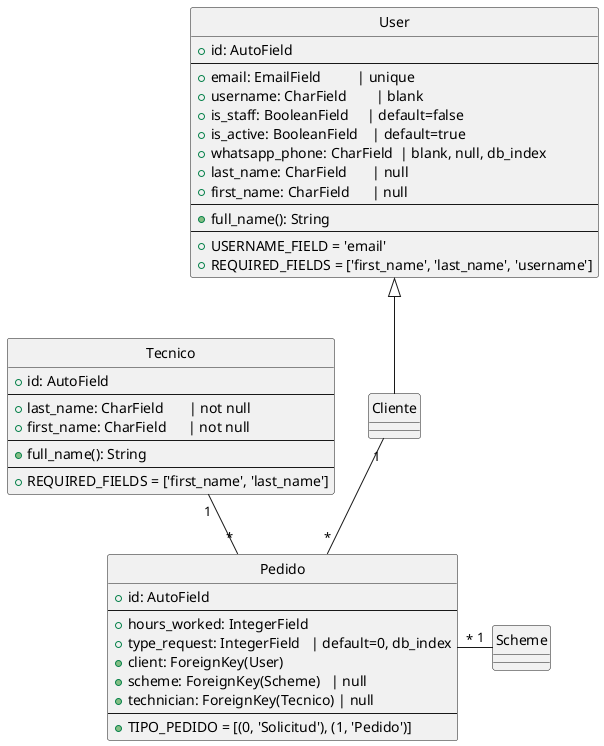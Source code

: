 "@startuml db_diagram"

!define PRIMARY_KEY(x) <b><color:blue>x</color></b>
!define FOREIGN_KEY(x) <color:green>x</color>

hide circle

entity User {
    +id: AutoField
    --
    +email: EmailField          | unique
    +username: CharField        | blank
    +is_staff: BooleanField     | default=false
    +is_active: BooleanField    | default=true
    +whatsapp_phone: CharField  | blank, null, db_index
    +last_name: CharField       | null
    +first_name: CharField      | null
    --
    +full_name(): String
    --
    +USERNAME_FIELD = 'email'
    +REQUIRED_FIELDS = ['first_name', 'last_name', 'username']
}

entity Cliente extends User{}

entity Tecnico {
    +id: AutoField
    --
    +last_name: CharField       | not null
    +first_name: CharField      | not null
    --
    +full_name(): String
    --
    +REQUIRED_FIELDS = ['first_name', 'last_name']
}

entity Pedido {
    +id: AutoField
    --
    +hours_worked: IntegerField
    +type_request: IntegerField   | default=0, db_index
    +client: ForeignKey(User)
    +scheme: ForeignKey(Scheme)   | null
    +technician: ForeignKey(Tecnico) | null
    --
    +TIPO_PEDIDO = [(0, 'Solicitud'), (1, 'Pedido')]
}

Pedido "*" -up- "1" Tecnico
Pedido "*" -up- "1" Cliente
Pedido "*" - "1" Scheme

@enduml